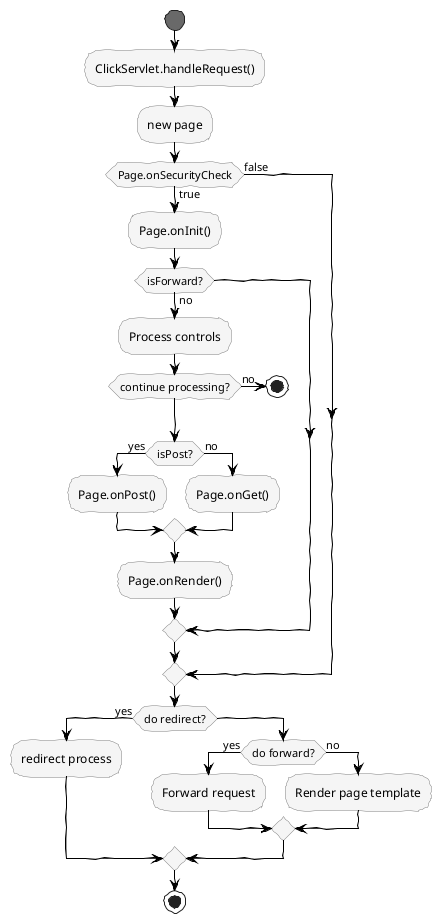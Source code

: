 @startuml
skinparam activity {
  ArrowColor black 
  BackgroundColor WhiteSmoke
  BorderColor Gray
  StartColor DimGray
  EndColor DimGray
  BarColor Yellow
  DiamondBorderColor Gray
  DiamondBackgroundColor WhiteSmoke
}
skinparam handwritten true

start
:ClickServlet.handleRequest();
:new page;
if (Page.onSecurityCheck) then (true)  
:Page.onInit();
if (isForward?) then (no)
:Process controls;
if (continue processing?) then (no)
stop
endif

if (isPost?) then (yes)
:Page.onPost();
else (no)
:Page.onGet();
endif
:Page.onRender();
endif
else (false)
endif

if (do redirect?) then (yes)
:redirect process;
else
if (do forward?) then (yes)
:Forward request;
else (no)
:Render page template;
endif
endif

stop
@enduml

